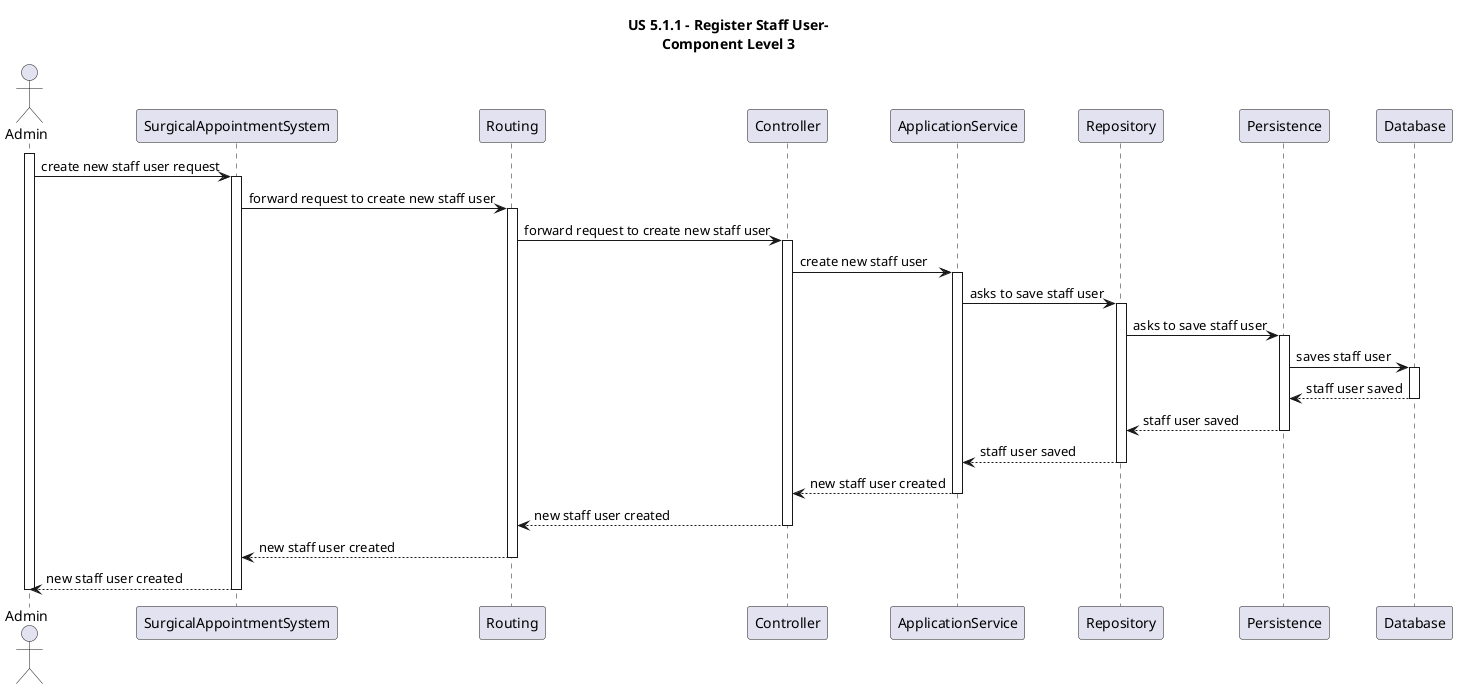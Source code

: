 @startuml
title US 5.1.1 - Register Staff User-\nComponent Level 3

actor Admin
participant SurgicalAppointmentSystem
participant Routing
participant Controller
participant ApplicationService
participant Repository
participant Persistence
participant Database

activate Admin

Admin -> SurgicalAppointmentSystem: create new staff user request
    activate SurgicalAppointmentSystem
    
    SurgicalAppointmentSystem -> Routing: forward request to create new staff user
    activate Routing
    
    Routing -> Controller: forward request to create new staff user
    activate Controller
    
    Controller -> ApplicationService: create new staff user
    activate ApplicationService
    
    ApplicationService -> Repository: asks to save staff user
    activate Repository
    
    Repository -> Persistence: asks to save staff user
    activate Persistence
    
    Persistence -> Database: saves staff user
    activate Database
    
    Database --> Persistence: staff user saved
    deactivate Database
    
    Persistence --> Repository: staff user saved
    deactivate Persistence
    
    Repository --> ApplicationService: staff user saved
    deactivate Repository
    
    ApplicationService --> Controller: new staff user created
    deactivate ApplicationService
    
    Controller --> Routing: new staff user created
    deactivate Controller
    
    Routing --> SurgicalAppointmentSystem: new staff user created
    deactivate Routing
    
    SurgicalAppointmentSystem --> Admin: new staff user created
    deactivate SurgicalAppointmentSystem

deactivate Admin

@enduml
